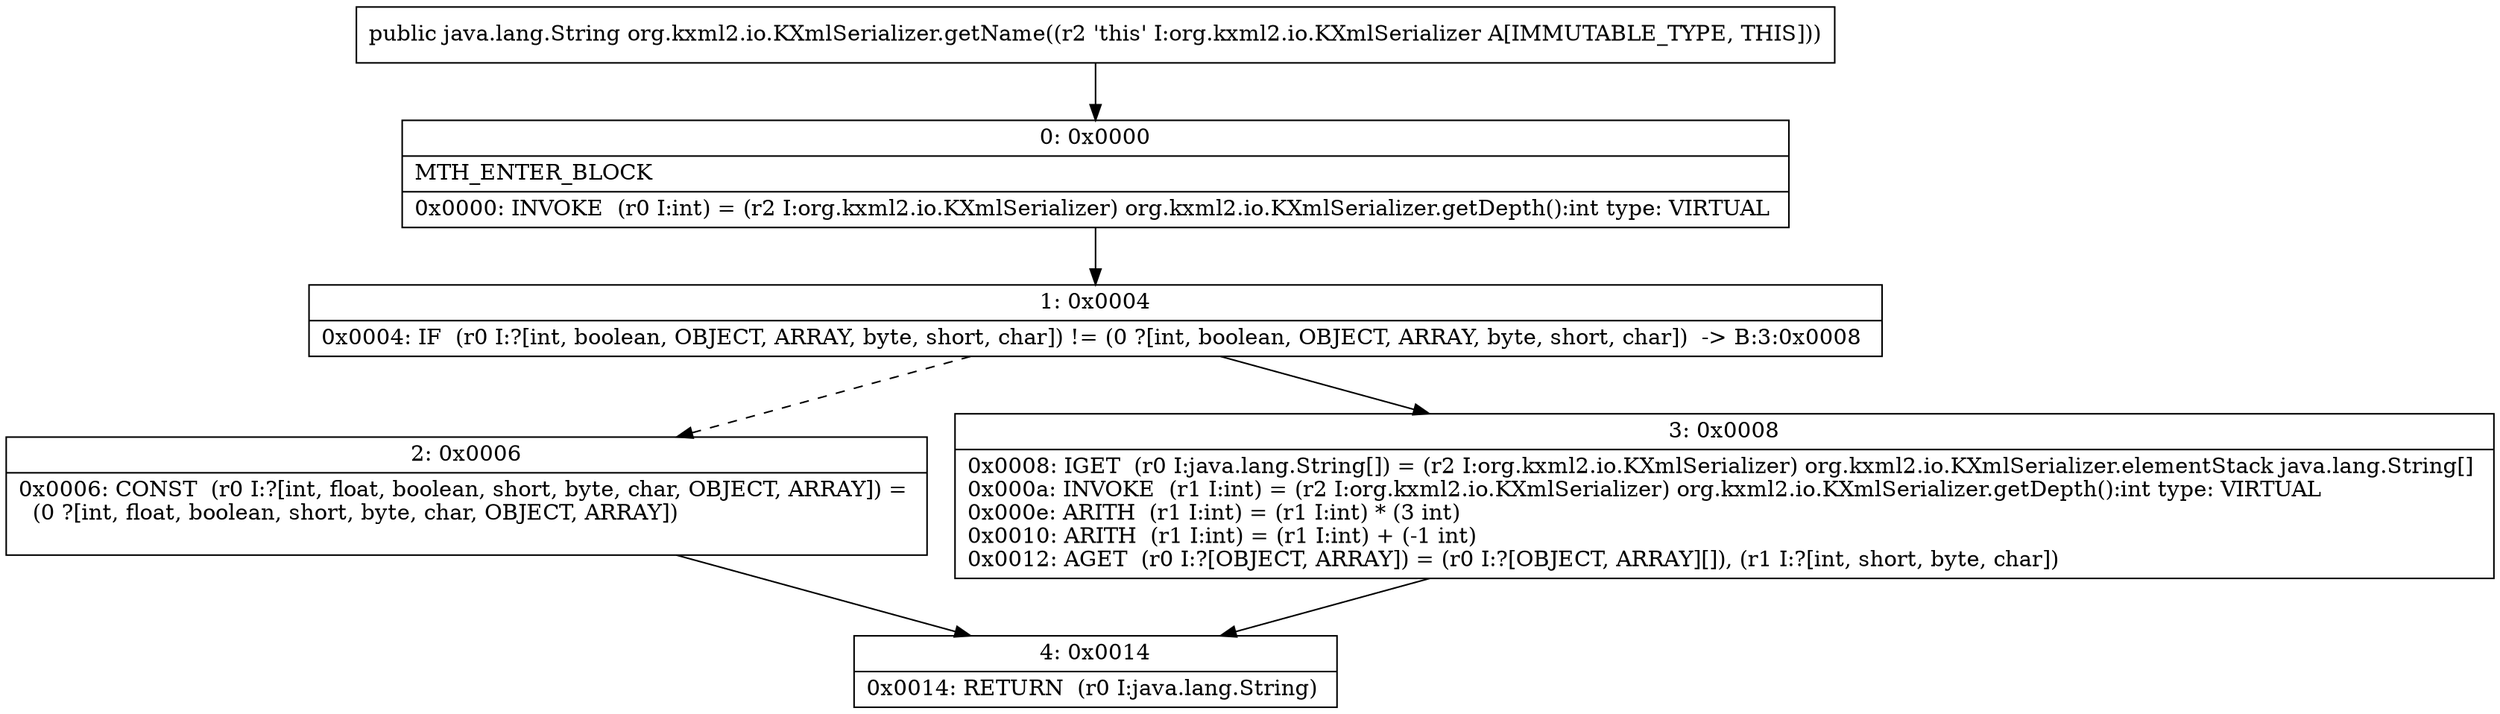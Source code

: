 digraph "CFG fororg.kxml2.io.KXmlSerializer.getName()Ljava\/lang\/String;" {
Node_0 [shape=record,label="{0\:\ 0x0000|MTH_ENTER_BLOCK\l|0x0000: INVOKE  (r0 I:int) = (r2 I:org.kxml2.io.KXmlSerializer) org.kxml2.io.KXmlSerializer.getDepth():int type: VIRTUAL \l}"];
Node_1 [shape=record,label="{1\:\ 0x0004|0x0004: IF  (r0 I:?[int, boolean, OBJECT, ARRAY, byte, short, char]) != (0 ?[int, boolean, OBJECT, ARRAY, byte, short, char])  \-\> B:3:0x0008 \l}"];
Node_2 [shape=record,label="{2\:\ 0x0006|0x0006: CONST  (r0 I:?[int, float, boolean, short, byte, char, OBJECT, ARRAY]) = \l  (0 ?[int, float, boolean, short, byte, char, OBJECT, ARRAY])\l \l}"];
Node_3 [shape=record,label="{3\:\ 0x0008|0x0008: IGET  (r0 I:java.lang.String[]) = (r2 I:org.kxml2.io.KXmlSerializer) org.kxml2.io.KXmlSerializer.elementStack java.lang.String[] \l0x000a: INVOKE  (r1 I:int) = (r2 I:org.kxml2.io.KXmlSerializer) org.kxml2.io.KXmlSerializer.getDepth():int type: VIRTUAL \l0x000e: ARITH  (r1 I:int) = (r1 I:int) * (3 int) \l0x0010: ARITH  (r1 I:int) = (r1 I:int) + (\-1 int) \l0x0012: AGET  (r0 I:?[OBJECT, ARRAY]) = (r0 I:?[OBJECT, ARRAY][]), (r1 I:?[int, short, byte, char]) \l}"];
Node_4 [shape=record,label="{4\:\ 0x0014|0x0014: RETURN  (r0 I:java.lang.String) \l}"];
MethodNode[shape=record,label="{public java.lang.String org.kxml2.io.KXmlSerializer.getName((r2 'this' I:org.kxml2.io.KXmlSerializer A[IMMUTABLE_TYPE, THIS])) }"];
MethodNode -> Node_0;
Node_0 -> Node_1;
Node_1 -> Node_2[style=dashed];
Node_1 -> Node_3;
Node_2 -> Node_4;
Node_3 -> Node_4;
}

